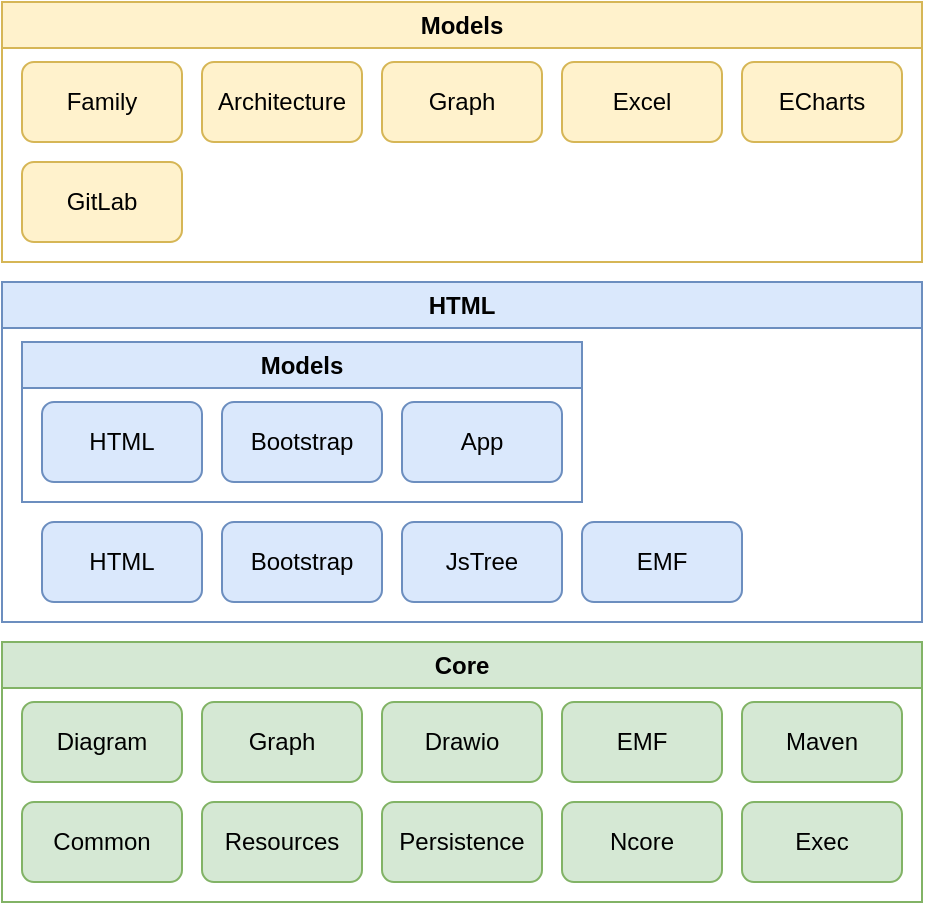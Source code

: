<mxfile version="22.1.16" type="device">
  <diagram id="HQOKvbAvWCf9tJ4usP6P" name="Nasdanika">
    <mxGraphModel dx="1418" dy="1928" grid="1" gridSize="10" guides="1" tooltips="1" connect="1" arrows="1" fold="1" page="1" pageScale="1" pageWidth="850" pageHeight="1100" math="0" shadow="0">
      <root>
        <object label="" type="Action" page-element="true" feature-map="container:&#xa;  self: &#xa;    children:&#xa;      path: 1&#xa;" doc-ref="nasdanika.md" spec-ref="root-action.yml" id="0">
          <mxCell />
        </object>
        <object type="Action" feature-map="container:&#xa;  self: &#xa;    children:&#xa;      path: 1&#xa;" id="1">
          <mxCell parent="0" />
        </object>
        <object label="Core" placeholders="1" type="Action" feature-map="container:&#xa;  other: &#xa;    children:&#xa;      path: 1&#xa;" spec="location: %id%/index.html" base-uri="%id%/" doc-ref="readme.md" id="core">
          <mxCell style="swimlane;whiteSpace=wrap;html=1;collapsible=0;fillColor=#d5e8d4;strokeColor=#82b366;" vertex="1" parent="1">
            <mxGeometry x="100" y="280" width="460" height="130" as="geometry" />
          </mxCell>
        </object>
        <object label="Common" type="Action" placeholders="1" spec="location: %id%/index.html" feature-map="container:&#xa;  other: &#xa;    children:&#xa;      path: 1&#xa;      comparator: label&#xa;" base-uri="%id%/" doc-ref="readme.md" id="common">
          <mxCell style="rounded=1;whiteSpace=wrap;html=1;fillColor=#d5e8d4;strokeColor=#82b366;" vertex="1" parent="core">
            <mxGeometry x="10" y="80" width="80" height="40" as="geometry" />
          </mxCell>
        </object>
        <object label="Resources" type="Action" placeholders="1" spec="location: %id%/index.html" feature-map="container:&#xa;  other: &#xa;    children:&#xa;      path: 1&#xa;      comparator: label&#xa;" base-uri="%id%/" doc-ref="readme.md" id="resources">
          <mxCell style="rounded=1;whiteSpace=wrap;html=1;fillColor=#d5e8d4;strokeColor=#82b366;" vertex="1" parent="core">
            <mxGeometry x="100" y="80" width="80" height="40" as="geometry" />
          </mxCell>
        </object>
        <object label="Persistence" type="Action" placeholders="1" spec="location: %id%/index.html" feature-map="container:&#xa;  other: &#xa;    children:&#xa;      path: 1&#xa;      comparator: label&#xa;" base-uri="%id%/" doc-ref="readme.md" id="persistence">
          <mxCell style="rounded=1;whiteSpace=wrap;html=1;fillColor=#d5e8d4;strokeColor=#82b366;" vertex="1" parent="core">
            <mxGeometry x="190" y="80" width="80" height="40" as="geometry" />
          </mxCell>
        </object>
        <object label="Ncore" type="Action" placeholders="1" spec="location: %id%/index.html" feature-map="container:&#xa;  other: &#xa;    children:&#xa;      path: 1&#xa;      comparator: label&#xa;" base-uri="%id%/" doc-ref="readme.md" id="ncore">
          <mxCell style="rounded=1;whiteSpace=wrap;html=1;fillColor=#d5e8d4;strokeColor=#82b366;" vertex="1" parent="core">
            <mxGeometry x="280" y="80" width="80" height="40" as="geometry" />
          </mxCell>
        </object>
        <object label="Diagram" type="Action" placeholders="1" spec="location: %id%/index.html" feature-map="container:&#xa;  other: &#xa;    children:&#xa;      path: 1&#xa;      comparator: label&#xa;" base-uri="%id%/" doc-ref="readme.md" id="diagram">
          <mxCell style="rounded=1;whiteSpace=wrap;html=1;fillColor=#d5e8d4;strokeColor=#82b366;" vertex="1" parent="core">
            <mxGeometry x="10" y="30" width="80" height="40" as="geometry" />
          </mxCell>
        </object>
        <object label="Graph" type="Action" placeholders="1" spec="location: %id%/index.html" feature-map="container:&#xa;  other: &#xa;    children:&#xa;      path: 1&#xa;      comparator: label&#xa;" base-uri="%id%/" doc-ref="readme.md" id="graph">
          <mxCell style="rounded=1;whiteSpace=wrap;html=1;fillColor=#d5e8d4;strokeColor=#82b366;" vertex="1" parent="core">
            <mxGeometry x="100" y="30" width="80" height="40" as="geometry" />
          </mxCell>
        </object>
        <object label="Drawio" type="Action" placeholders="1" spec="location: %id%/index.html" feature-map="container:&#xa;  other: &#xa;    children:&#xa;      path: 1&#xa;      comparator: label&#xa;" base-uri="%id%/" doc-ref="readme.md" id="drawio">
          <mxCell style="rounded=1;whiteSpace=wrap;html=1;fillColor=#d5e8d4;strokeColor=#82b366;" vertex="1" parent="core">
            <mxGeometry x="190" y="30" width="80" height="40" as="geometry" />
          </mxCell>
        </object>
        <object label="EMF" type="Action" placeholders="1" spec="location: %id%/index.html" feature-map="container:&#xa;  other: &#xa;    children:&#xa;      path: 1&#xa;      comparator: label&#xa;" base-uri="%id%/" doc-ref="readme.md" id="emf">
          <mxCell style="rounded=1;whiteSpace=wrap;html=1;fillColor=#d5e8d4;strokeColor=#82b366;" vertex="1" parent="core">
            <mxGeometry x="280" y="30" width="80" height="40" as="geometry" />
          </mxCell>
        </object>
        <object label="Exec" type="Action" placeholders="1" spec="location: %id%/index.html" feature-map="container:&#xa;  other: &#xa;    children:&#xa;      path: 1&#xa;      comparator: label&#xa;" base-uri="%id%/" doc-ref="readme.md" id="exec">
          <mxCell style="rounded=1;whiteSpace=wrap;html=1;fillColor=#d5e8d4;strokeColor=#82b366;" vertex="1" parent="core">
            <mxGeometry x="370" y="80" width="80" height="40" as="geometry" />
          </mxCell>
        </object>
        <object label="Maven" type="Action" placeholders="1" spec="location: %id%/index.html" feature-map="container:&#xa;  other: &#xa;    children:&#xa;      path: 1&#xa;      comparator: label&#xa;" base-uri="%id%/" doc-ref="readme.md" id="maven">
          <mxCell style="rounded=1;whiteSpace=wrap;html=1;fillColor=#d5e8d4;strokeColor=#82b366;" vertex="1" parent="core">
            <mxGeometry x="370" y="30" width="80" height="40" as="geometry" />
          </mxCell>
        </object>
        <object label="HTML" placeholders="1" type="Action" feature-map="container:&#xa;  other: &#xa;    children:&#xa;      path: 1&#xa;" spec="location: %id%/index.html" base-uri="%id%/" doc-ref="readme.md" id="html">
          <mxCell style="swimlane;whiteSpace=wrap;html=1;collapsible=0;fillColor=#dae8fc;strokeColor=#6c8ebf;" vertex="1" parent="1">
            <mxGeometry x="100" y="100" width="460" height="170" as="geometry" />
          </mxCell>
        </object>
        <object label="HTML" type="Action" placeholders="1" spec="location: html/index.html" feature-map="container:&#xa;  other: &#xa;    children:&#xa;      path: 1&#xa;      comparator: label&#xa;" base-uri="html/" doc-ref="readme.md" id="1O0O-SB--TNPAReoqQZB-13">
          <mxCell style="rounded=1;whiteSpace=wrap;html=1;fillColor=#dae8fc;strokeColor=#6c8ebf;" vertex="1" parent="html">
            <mxGeometry x="20" y="120" width="80" height="40" as="geometry" />
          </mxCell>
        </object>
        <object label="Models" placeholders="1" type="Action" feature-map="container:&#xa;  other: &#xa;    children:&#xa;      path: 1&#xa;      comparator: label&#xa;" spec="location: %id%/index.html" base-uri="%id%/" doc-ref="readme.md" id="models">
          <mxCell style="swimlane;whiteSpace=wrap;html=1;collapsible=0;fillColor=#dae8fc;strokeColor=#6c8ebf;" vertex="1" parent="html">
            <mxGeometry x="10" y="30" width="280" height="80" as="geometry" />
          </mxCell>
        </object>
        <object label="HTML" type="Action" placeholders="1" spec="location: html/index.html" feature-map="container:&#xa;  other: &#xa;    children:&#xa;      path: 1&#xa;      comparator: label&#xa;" base-uri="html/" doc-ref="readme.md" id="html-model">
          <mxCell style="rounded=1;whiteSpace=wrap;html=1;fillColor=#dae8fc;strokeColor=#6c8ebf;" vertex="1" parent="models">
            <mxGeometry x="10" y="30" width="80" height="40" as="geometry" />
          </mxCell>
        </object>
        <object label="Bootstrap" type="Action" placeholders="1" spec="location: bootstrap/index.html" feature-map="container:&#xa;  other: &#xa;    children:&#xa;      path: 1&#xa;      comparator: label&#xa;" base-uri="bootstrap/" doc-ref="readme.md" id="1O0O-SB--TNPAReoqQZB-17">
          <mxCell style="rounded=1;whiteSpace=wrap;html=1;fillColor=#dae8fc;strokeColor=#6c8ebf;" vertex="1" parent="models">
            <mxGeometry x="100" y="30" width="80" height="40" as="geometry" />
          </mxCell>
        </object>
        <object label="App" type="Action" placeholders="1" spec="location: app/index.html" feature-map="container:&#xa;  other: &#xa;    children:&#xa;      path: 1&#xa;      comparator: label&#xa;" base-uri="app/" doc-ref="readme.md" id="1O0O-SB--TNPAReoqQZB-18">
          <mxCell style="rounded=1;whiteSpace=wrap;html=1;fillColor=#dae8fc;strokeColor=#6c8ebf;" vertex="1" parent="models">
            <mxGeometry x="190" y="30" width="80" height="40" as="geometry" />
          </mxCell>
        </object>
        <object label="JsTree" type="Action" placeholders="1" spec="location: jstree/index.html" feature-map="container:&#xa;  other: &#xa;    children:&#xa;      path: 1&#xa;      comparator: label&#xa;" base-uri="jstree/" doc-ref="readme.md" id="1O0O-SB--TNPAReoqQZB-20">
          <mxCell style="rounded=1;whiteSpace=wrap;html=1;fillColor=#dae8fc;strokeColor=#6c8ebf;" vertex="1" parent="html">
            <mxGeometry x="200" y="120" width="80" height="40" as="geometry" />
          </mxCell>
        </object>
        <object label="Bootstrap" type="Action" placeholders="1" spec="location: bootstrap/index.html" feature-map="container:&#xa;  other: &#xa;    children:&#xa;      path: 1&#xa;      comparator: label&#xa;" base-uri="bootstrap/" doc-ref="readme.md" id="1O0O-SB--TNPAReoqQZB-19">
          <mxCell style="rounded=1;whiteSpace=wrap;html=1;fillColor=#dae8fc;strokeColor=#6c8ebf;" vertex="1" parent="html">
            <mxGeometry x="110" y="120" width="80" height="40" as="geometry" />
          </mxCell>
        </object>
        <object label="EMF" type="Action" placeholders="1" spec="location: emf/index.html" feature-map="container:&#xa;  other: &#xa;    children:&#xa;      path: 1&#xa;      comparator: label&#xa;" base-uri="emf/" doc-ref="readme.md" id="1O0O-SB--TNPAReoqQZB-22">
          <mxCell style="rounded=1;whiteSpace=wrap;html=1;fillColor=#dae8fc;strokeColor=#6c8ebf;" vertex="1" parent="html">
            <mxGeometry x="290" y="120" width="80" height="40" as="geometry" />
          </mxCell>
        </object>
        <object label="Models" placeholders="1" type="Action" feature-map="container:&#xa;  other: &#xa;    children:&#xa;      path: 1&#xa;" spec="location: models/index.html" base-uri="models/" doc-ref="readme.md" id="1O0O-SB--TNPAReoqQZB-23">
          <mxCell style="swimlane;whiteSpace=wrap;html=1;collapsible=0;fillColor=#fff2cc;strokeColor=#d6b656;" vertex="1" parent="1">
            <mxGeometry x="100" y="-40" width="460" height="130" as="geometry" />
          </mxCell>
        </object>
        <object label="GitLab" type="Action" placeholders="1" spec="location: %id%/index.html" feature-map="container:&#xa;  other: &#xa;    children:&#xa;      path: 1&#xa;      comparator: label&#xa;" base-uri="%id%/" doc-ref="readme.md" id="gitlab">
          <mxCell style="rounded=1;whiteSpace=wrap;html=1;fillColor=#fff2cc;strokeColor=#d6b656;" vertex="1" parent="1O0O-SB--TNPAReoqQZB-23">
            <mxGeometry x="10" y="80" width="80" height="40" as="geometry" />
          </mxCell>
        </object>
        <object label="Family" type="Action" placeholders="1" spec="location: %id%/index.html" feature-map="container:&#xa;  other: &#xa;    children:&#xa;      path: 1&#xa;      comparator: label&#xa;" base-uri="%id%/" doc-ref="readme.md" id="family">
          <mxCell style="rounded=1;whiteSpace=wrap;html=1;fillColor=#fff2cc;strokeColor=#d6b656;" vertex="1" parent="1O0O-SB--TNPAReoqQZB-23">
            <mxGeometry x="10" y="30" width="80" height="40" as="geometry" />
          </mxCell>
        </object>
        <object label="Architecture" type="Action" placeholders="1" spec="location: %id%/index.html" feature-map="container:&#xa;  other: &#xa;    children:&#xa;      path: 1&#xa;      comparator: label&#xa;" base-uri="%id%/" doc-ref="readme.md" id="architecture">
          <mxCell style="rounded=1;whiteSpace=wrap;html=1;fillColor=#fff2cc;strokeColor=#d6b656;" vertex="1" parent="1O0O-SB--TNPAReoqQZB-23">
            <mxGeometry x="100" y="30" width="80" height="40" as="geometry" />
          </mxCell>
        </object>
        <object label="Graph" type="Action" placeholders="1" spec="location: graph/index.html" feature-map="container:&#xa;  other: &#xa;    children:&#xa;      path: 1&#xa;      comparator: label&#xa;" base-uri="graph/" doc-ref="readme.md" id="1O0O-SB--TNPAReoqQZB-30">
          <mxCell style="rounded=1;whiteSpace=wrap;html=1;fillColor=#fff2cc;strokeColor=#d6b656;" vertex="1" parent="1O0O-SB--TNPAReoqQZB-23">
            <mxGeometry x="190" y="30" width="80" height="40" as="geometry" />
          </mxCell>
        </object>
        <object label="Excel" type="Action" placeholders="1" spec="location: %id%/index.html" feature-map="container:&#xa;  other: &#xa;    children:&#xa;      path: 1&#xa;      comparator: label&#xa;" base-uri="%id%/" doc-ref="readme.md" id="excel">
          <mxCell style="rounded=1;whiteSpace=wrap;html=1;fillColor=#fff2cc;strokeColor=#d6b656;" vertex="1" parent="1O0O-SB--TNPAReoqQZB-23">
            <mxGeometry x="280" y="30" width="80" height="40" as="geometry" />
          </mxCell>
        </object>
        <object label="ECharts" type="Action" placeholders="1" spec="location: %id%/index.html" feature-map="container:&#xa;  other: &#xa;    children:&#xa;      path: 1&#xa;      comparator: label&#xa;" base-uri="%id%/" doc-ref="readme.md" id="echarts">
          <mxCell style="rounded=1;whiteSpace=wrap;html=1;fillColor=#fff2cc;strokeColor=#d6b656;" vertex="1" parent="1O0O-SB--TNPAReoqQZB-23">
            <mxGeometry x="370" y="30" width="80" height="40" as="geometry" />
          </mxCell>
        </object>
      </root>
    </mxGraphModel>
  </diagram>
</mxfile>
